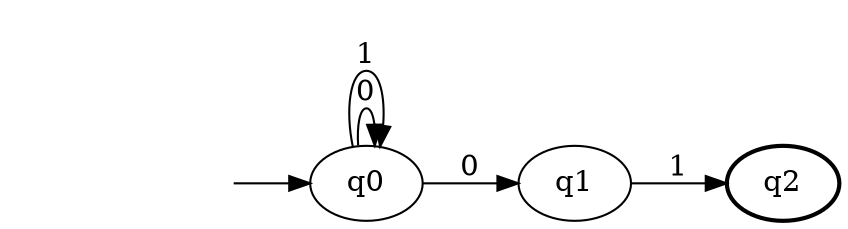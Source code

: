 digraph hola  { rankdir=LR;
	_invisible [style="invis"];
	q0;
	q1;
	q2 [penwidth="2"];
	_invisible -> q0 ;
	q0 -> q0 [label="0"];
	q0 -> q1 [label="0"];
	q0 -> q0 [label="1"];
	q1 -> q2 [label="1"];
}